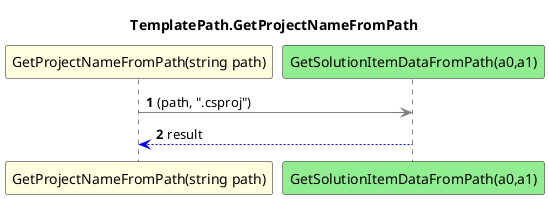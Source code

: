 @startuml TemplatePath.GetProjectNameFromPath
title TemplatePath.GetProjectNameFromPath
participant "GetProjectNameFromPath(string path)" as GetProjectNameFromPath_p0 #LightYellow
participant "GetSolutionItemDataFromPath(a0,a1)" as GetSolutionItemDataFromPath_a0_a1 #LightGreen
autonumber
GetProjectNameFromPath_p0 -[#grey]> GetSolutionItemDataFromPath_a0_a1 : (path, ".csproj")
GetSolutionItemDataFromPath_a0_a1 -[#blue]-> GetProjectNameFromPath_p0 : result
@enduml
